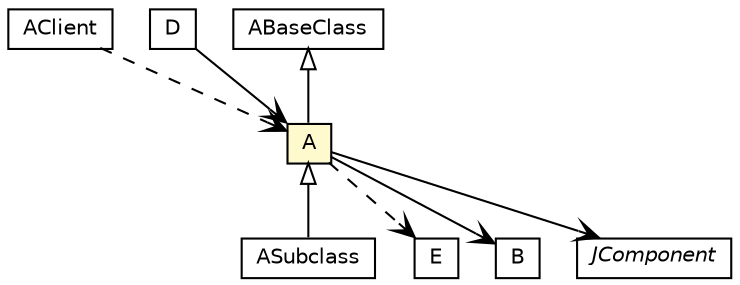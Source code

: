 #!/usr/local/bin/dot
#
# Class diagram 
# Generated by UMLGraph version R5_7_2-10-g442559 (http://www.umlgraph.org/)
#

digraph G {
graph [fontnames="svg"]
edge [fontname="Helvetica",fontsize=10,labelfontname="Helvetica",labelfontsize=10,color="black"];
node [fontname="Helvetica",fontcolor="black",fontsize=10,shape=plaintext,margin=0,width=0,height=0];
nodesep=0.25;
ranksep=0.5;
// gr.spinellis.context.classes.AClient
c424 [label=<<table title="gr.spinellis.context.classes.AClient" border="0" cellborder="1" cellspacing="0" cellpadding="2"><tr><td><table border="0" cellspacing="0" cellpadding="1"><tr><td align="center" balign="center"> AClient </td></tr></table></td></tr></table>>];
// gr.spinellis.context.classes.ASubclass
c426 [label=<<table title="gr.spinellis.context.classes.ASubclass" border="0" cellborder="1" cellspacing="0" cellpadding="2"><tr><td><table border="0" cellspacing="0" cellpadding="1"><tr><td align="center" balign="center"> ASubclass </td></tr></table></td></tr></table>>];
// gr.spinellis.context.classes.E
c427 [label=<<table title="gr.spinellis.context.classes.E" border="0" cellborder="1" cellspacing="0" cellpadding="2"><tr><td><table border="0" cellspacing="0" cellpadding="1"><tr><td align="center" balign="center"> E </td></tr></table></td></tr></table>>];
// gr.spinellis.context.classes.D
c429 [label=<<table title="gr.spinellis.context.classes.D" border="0" cellborder="1" cellspacing="0" cellpadding="2"><tr><td><table border="0" cellspacing="0" cellpadding="1"><tr><td align="center" balign="center"> D </td></tr></table></td></tr></table>>];
// gr.spinellis.context.classes.B
c432 [label=<<table title="gr.spinellis.context.classes.B" border="0" cellborder="1" cellspacing="0" cellpadding="2"><tr><td><table border="0" cellspacing="0" cellpadding="1"><tr><td align="center" balign="center"> B </td></tr></table></td></tr></table>>];
// gr.spinellis.context.classes.ABaseClass
c433 [label=<<table title="gr.spinellis.context.classes.ABaseClass" border="0" cellborder="1" cellspacing="0" cellpadding="2"><tr><td><table border="0" cellspacing="0" cellpadding="1"><tr><td align="center" balign="center"> ABaseClass </td></tr></table></td></tr></table>>];
// gr.spinellis.context.classes.A
c434 [label=<<table title="gr.spinellis.context.classes.A" border="0" cellborder="1" cellspacing="0" cellpadding="2" bgcolor="lemonchiffon"><tr><td><table border="0" cellspacing="0" cellpadding="1"><tr><td align="center" balign="center"> A </td></tr></table></td></tr></table>>];
// gr.spinellis.context.classes.ASubclass extends gr.spinellis.context.classes.A
c434 -> c426 [arrowtail=empty,dir=back,weight=10];
// gr.spinellis.context.classes.A extends gr.spinellis.context.classes.ABaseClass
c433 -> c434 [arrowtail=empty,dir=back,weight=10];
// gr.spinellis.context.classes.D navassoc gr.spinellis.context.classes.A
c429 -> c434 [arrowhead=open,weight=1];
// gr.spinellis.context.classes.A navassoc gr.spinellis.context.classes.B
c434 -> c432 [arrowhead=open,weight=1];
// gr.spinellis.context.classes.A navassoc javax.swing.JComponent
c434 -> c509 [arrowhead=open,weight=1];
// gr.spinellis.context.classes.AClient depend gr.spinellis.context.classes.A
c424 -> c434 [arrowhead=open,style=dashed,weight=0];
// gr.spinellis.context.classes.A depend gr.spinellis.context.classes.E
c434 -> c427 [arrowhead=open,style=dashed,weight=0];
// javax.swing.JComponent
c509 [label=<<table title="javax.swing.JComponent" border="0" cellborder="1" cellspacing="0" cellpadding="2" href="http://docs.oracle.com/javase/7/docs/api/javax/swing/JComponent.html" target="_parent"><tr><td><table border="0" cellspacing="0" cellpadding="1"><tr><td align="center" balign="center"><i> JComponent </i></td></tr></table></td></tr></table>>, URL="http://docs.oracle.com/javase/7/docs/api/javax/swing/JComponent.html"];
}

